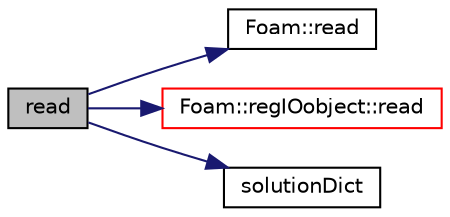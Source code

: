 digraph "read"
{
  bgcolor="transparent";
  edge [fontname="Helvetica",fontsize="10",labelfontname="Helvetica",labelfontsize="10"];
  node [fontname="Helvetica",fontsize="10",shape=record];
  rankdir="LR";
  Node293 [label="read",height=0.2,width=0.4,color="black", fillcolor="grey75", style="filled", fontcolor="black"];
  Node293 -> Node294 [color="midnightblue",fontsize="10",style="solid",fontname="Helvetica"];
  Node294 [label="Foam::read",height=0.2,width=0.4,color="black",URL="$a21851.html#a18efc6d016047ec7c6d5150d913d8c34"];
  Node293 -> Node295 [color="midnightblue",fontsize="10",style="solid",fontname="Helvetica"];
  Node295 [label="Foam::regIOobject::read",height=0.2,width=0.4,color="red",URL="$a27441.html#af816873151ddb0126e98bb2f914d8ed5",tooltip="Read object. "];
  Node293 -> Node337 [color="midnightblue",fontsize="10",style="solid",fontname="Helvetica"];
  Node337 [label="solutionDict",height=0.2,width=0.4,color="black",URL="$a20489.html#a312cba87878b308cfc466e24467e845c"];
}
